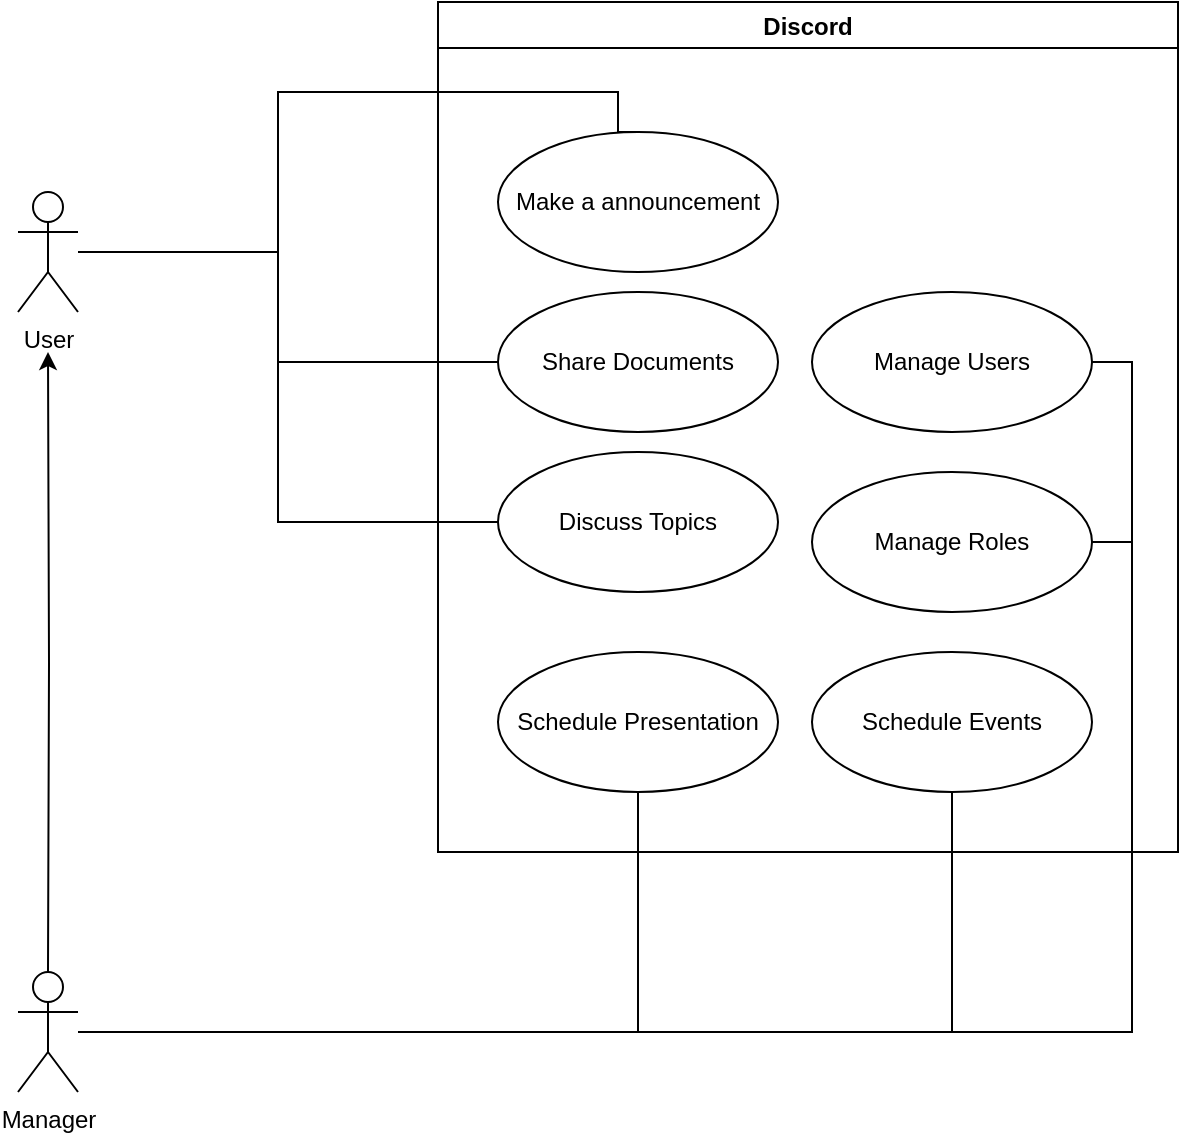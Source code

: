<mxfile version="24.7.8">
  <diagram name="Página-1" id="gGiKMwL13WdOnm8KzJCb">
    <mxGraphModel dx="1050" dy="621" grid="1" gridSize="10" guides="1" tooltips="1" connect="1" arrows="1" fold="1" page="1" pageScale="1" pageWidth="827" pageHeight="1169" math="0" shadow="0">
      <root>
        <mxCell id="0" />
        <mxCell id="1" parent="0" />
        <mxCell id="aO39N01HxA85NMX0UTEk-11" style="edgeStyle=orthogonalEdgeStyle;rounded=0;orthogonalLoop=1;jettySize=auto;html=1;endArrow=none;endFill=0;" edge="1" parent="1" source="aO39N01HxA85NMX0UTEk-1" target="aO39N01HxA85NMX0UTEk-4">
          <mxGeometry relative="1" as="geometry">
            <Array as="points">
              <mxPoint x="420" y="130" />
              <mxPoint x="420" y="185" />
            </Array>
          </mxGeometry>
        </mxCell>
        <mxCell id="aO39N01HxA85NMX0UTEk-12" style="edgeStyle=orthogonalEdgeStyle;rounded=0;orthogonalLoop=1;jettySize=auto;html=1;entryX=0.5;entryY=0;entryDx=0;entryDy=0;endArrow=none;endFill=0;" edge="1" parent="1" source="aO39N01HxA85NMX0UTEk-1" target="aO39N01HxA85NMX0UTEk-7">
          <mxGeometry relative="1" as="geometry">
            <Array as="points">
              <mxPoint x="420" y="130" />
              <mxPoint x="420" y="50" />
              <mxPoint x="590" y="50" />
              <mxPoint x="590" y="70" />
            </Array>
          </mxGeometry>
        </mxCell>
        <mxCell id="aO39N01HxA85NMX0UTEk-13" style="edgeStyle=orthogonalEdgeStyle;rounded=0;orthogonalLoop=1;jettySize=auto;html=1;entryX=0;entryY=0.5;entryDx=0;entryDy=0;endArrow=none;endFill=0;" edge="1" parent="1" source="aO39N01HxA85NMX0UTEk-1" target="aO39N01HxA85NMX0UTEk-6">
          <mxGeometry relative="1" as="geometry">
            <Array as="points">
              <mxPoint x="420" y="130" />
              <mxPoint x="420" y="265" />
            </Array>
          </mxGeometry>
        </mxCell>
        <mxCell id="aO39N01HxA85NMX0UTEk-1" value="User" style="shape=umlActor;verticalLabelPosition=bottom;verticalAlign=top;html=1;" vertex="1" parent="1">
          <mxGeometry x="290" y="100" width="30" height="60" as="geometry" />
        </mxCell>
        <mxCell id="aO39N01HxA85NMX0UTEk-15" style="edgeStyle=orthogonalEdgeStyle;rounded=0;orthogonalLoop=1;jettySize=auto;html=1;entryX=0.5;entryY=1;entryDx=0;entryDy=0;endArrow=none;endFill=0;" edge="1" parent="1" source="aO39N01HxA85NMX0UTEk-2" target="aO39N01HxA85NMX0UTEk-3">
          <mxGeometry relative="1" as="geometry" />
        </mxCell>
        <mxCell id="aO39N01HxA85NMX0UTEk-18" style="edgeStyle=orthogonalEdgeStyle;rounded=0;orthogonalLoop=1;jettySize=auto;html=1;entryX=0.5;entryY=1;entryDx=0;entryDy=0;endArrow=none;endFill=0;" edge="1" parent="1" source="aO39N01HxA85NMX0UTEk-2" target="aO39N01HxA85NMX0UTEk-5">
          <mxGeometry relative="1" as="geometry" />
        </mxCell>
        <mxCell id="aO39N01HxA85NMX0UTEk-19" style="edgeStyle=orthogonalEdgeStyle;rounded=0;orthogonalLoop=1;jettySize=auto;html=1;entryX=1;entryY=0.5;entryDx=0;entryDy=0;endArrow=none;endFill=0;" edge="1" parent="1" source="aO39N01HxA85NMX0UTEk-2" target="aO39N01HxA85NMX0UTEk-9">
          <mxGeometry relative="1" as="geometry" />
        </mxCell>
        <mxCell id="aO39N01HxA85NMX0UTEk-20" style="edgeStyle=orthogonalEdgeStyle;rounded=0;orthogonalLoop=1;jettySize=auto;html=1;entryX=1;entryY=0.5;entryDx=0;entryDy=0;endArrow=none;endFill=0;" edge="1" parent="1" source="aO39N01HxA85NMX0UTEk-2" target="aO39N01HxA85NMX0UTEk-8">
          <mxGeometry relative="1" as="geometry" />
        </mxCell>
        <mxCell id="aO39N01HxA85NMX0UTEk-2" value="Manager" style="shape=umlActor;verticalLabelPosition=bottom;verticalAlign=top;html=1;" vertex="1" parent="1">
          <mxGeometry x="290" y="490" width="30" height="60" as="geometry" />
        </mxCell>
        <mxCell id="aO39N01HxA85NMX0UTEk-3" value="Schedule Presentation" style="ellipse;whiteSpace=wrap;html=1;" vertex="1" parent="1">
          <mxGeometry x="530" y="330" width="140" height="70" as="geometry" />
        </mxCell>
        <mxCell id="aO39N01HxA85NMX0UTEk-4" value="Share Documents" style="ellipse;whiteSpace=wrap;html=1;" vertex="1" parent="1">
          <mxGeometry x="530" y="150" width="140" height="70" as="geometry" />
        </mxCell>
        <mxCell id="aO39N01HxA85NMX0UTEk-5" value="Schedule Events" style="ellipse;whiteSpace=wrap;html=1;" vertex="1" parent="1">
          <mxGeometry x="687" y="330" width="140" height="70" as="geometry" />
        </mxCell>
        <mxCell id="aO39N01HxA85NMX0UTEk-6" value="Discuss Topics" style="ellipse;whiteSpace=wrap;html=1;" vertex="1" parent="1">
          <mxGeometry x="530" y="230" width="140" height="70" as="geometry" />
        </mxCell>
        <mxCell id="aO39N01HxA85NMX0UTEk-7" value="Make a announcement" style="ellipse;whiteSpace=wrap;html=1;" vertex="1" parent="1">
          <mxGeometry x="530" y="70" width="140" height="70" as="geometry" />
        </mxCell>
        <mxCell id="aO39N01HxA85NMX0UTEk-8" value="Manage Users" style="ellipse;whiteSpace=wrap;html=1;" vertex="1" parent="1">
          <mxGeometry x="687" y="150" width="140" height="70" as="geometry" />
        </mxCell>
        <mxCell id="aO39N01HxA85NMX0UTEk-9" value="Manage Roles" style="ellipse;whiteSpace=wrap;html=1;" vertex="1" parent="1">
          <mxGeometry x="687" y="240" width="140" height="70" as="geometry" />
        </mxCell>
        <mxCell id="aO39N01HxA85NMX0UTEk-17" style="edgeStyle=orthogonalEdgeStyle;rounded=0;orthogonalLoop=1;jettySize=auto;html=1;entryX=0.5;entryY=0;entryDx=0;entryDy=0;entryPerimeter=0;startArrow=classic;startFill=1;endArrow=none;endFill=0;" edge="1" parent="1" target="aO39N01HxA85NMX0UTEk-2">
          <mxGeometry relative="1" as="geometry">
            <mxPoint x="305" y="180" as="sourcePoint" />
          </mxGeometry>
        </mxCell>
        <mxCell id="aO39N01HxA85NMX0UTEk-23" value="Discord" style="swimlane;" vertex="1" parent="1">
          <mxGeometry x="500" y="5" width="370" height="425" as="geometry" />
        </mxCell>
      </root>
    </mxGraphModel>
  </diagram>
</mxfile>
